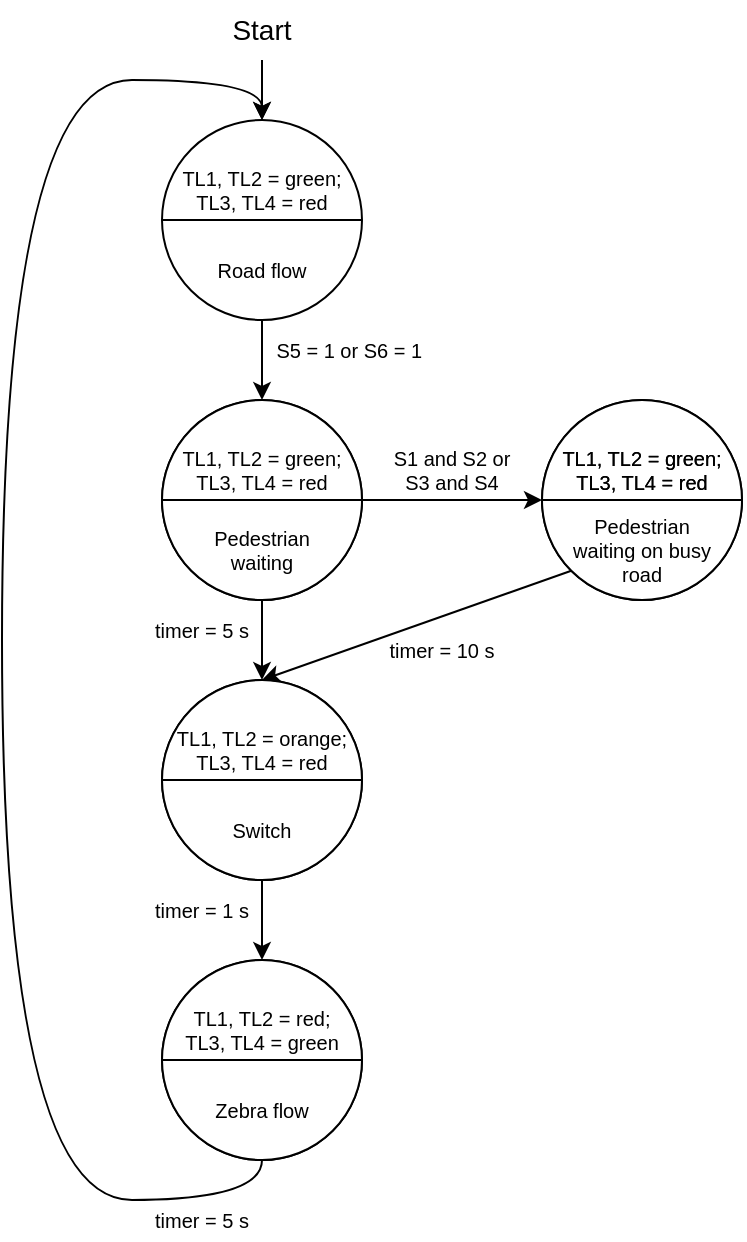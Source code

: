 <mxfile version="18.1.1" type="onedrive" pages="3"><diagram id="1mQ41E-SwZu4FyBeeAj-" name="State diagram"><mxGraphModel grid="1" page="1" gridSize="10" guides="1" tooltips="1" connect="1" arrows="1" fold="1" pageScale="1" pageWidth="850" pageHeight="1100" math="0" shadow="0"><root><mxCell id="0"/><mxCell id="1" parent="0"/><mxCell id="vkfxBcfHSCD5czwBIJNZ-44" value="" style="group" connectable="0" vertex="1" parent="1"><mxGeometry x="340" y="220" width="100" height="100" as="geometry"/></mxCell><mxCell id="vkfxBcfHSCD5czwBIJNZ-45" value="" style="ellipse;whiteSpace=wrap;html=1;aspect=fixed;" vertex="1" parent="vkfxBcfHSCD5czwBIJNZ-44"><mxGeometry width="100" height="100" as="geometry"/></mxCell><mxCell id="vkfxBcfHSCD5czwBIJNZ-46" value="" style="endArrow=none;html=1;rounded=0;exitX=0;exitY=0.5;exitDx=0;exitDy=0;entryX=1;entryY=0.5;entryDx=0;entryDy=0;" edge="1" parent="vkfxBcfHSCD5czwBIJNZ-44" source="vkfxBcfHSCD5czwBIJNZ-45" target="vkfxBcfHSCD5czwBIJNZ-45"><mxGeometry width="50" height="50" relative="1" as="geometry"><mxPoint x="15" y="-0.5" as="sourcePoint"/><mxPoint x="85" y="-0.5" as="targetPoint"/></mxGeometry></mxCell><mxCell id="vkfxBcfHSCD5czwBIJNZ-47" value="Default" style="text;html=1;strokeColor=none;fillColor=none;align=center;verticalAlign=middle;whiteSpace=wrap;rounded=0;fontSize=10;" vertex="1" parent="vkfxBcfHSCD5czwBIJNZ-44"><mxGeometry x="20" y="60" width="60" height="30" as="geometry"/></mxCell><mxCell id="vkfxBcfHSCD5czwBIJNZ-49" value="" style="group" connectable="0" vertex="1" parent="vkfxBcfHSCD5czwBIJNZ-44"><mxGeometry width="100" height="100" as="geometry"/></mxCell><mxCell id="vkfxBcfHSCD5czwBIJNZ-50" value="" style="ellipse;whiteSpace=wrap;html=1;aspect=fixed;" vertex="1" parent="vkfxBcfHSCD5czwBIJNZ-49"><mxGeometry width="100" height="100" as="geometry"/></mxCell><mxCell id="vkfxBcfHSCD5czwBIJNZ-52" value="Pedestrian waiting on busy road" style="text;html=1;strokeColor=none;fillColor=none;align=center;verticalAlign=middle;whiteSpace=wrap;rounded=0;fontSize=10;" vertex="1" parent="vkfxBcfHSCD5czwBIJNZ-49"><mxGeometry x="10" y="60" width="80" height="30" as="geometry"/></mxCell><mxCell id="vkfxBcfHSCD5czwBIJNZ-51" value="" style="endArrow=none;html=1;rounded=0;exitX=0;exitY=0.5;exitDx=0;exitDy=0;entryX=1;entryY=0.5;entryDx=0;entryDy=0;" edge="1" parent="vkfxBcfHSCD5czwBIJNZ-49" source="vkfxBcfHSCD5czwBIJNZ-50" target="vkfxBcfHSCD5czwBIJNZ-50"><mxGeometry width="50" height="50" relative="1" as="geometry"><mxPoint x="15" y="-0.5" as="sourcePoint"/><mxPoint x="85" y="-0.5" as="targetPoint"/></mxGeometry></mxCell><mxCell id="vkfxBcfHSCD5czwBIJNZ-53" value="TL1, TL2 = green;&lt;br&gt;TL3, TL4 = red" style="text;html=1;strokeColor=none;fillColor=none;align=center;verticalAlign=middle;whiteSpace=wrap;rounded=0;fontSize=10;" vertex="1" parent="vkfxBcfHSCD5czwBIJNZ-49"><mxGeometry y="20" width="100" height="30" as="geometry"/></mxCell><mxCell id="vkfxBcfHSCD5czwBIJNZ-48" value="TL1, TL2 = green;&lt;br&gt;TL3, TL4 = red" style="text;html=1;strokeColor=none;fillColor=none;align=center;verticalAlign=middle;whiteSpace=wrap;rounded=0;fontSize=10;" vertex="1" parent="vkfxBcfHSCD5czwBIJNZ-44"><mxGeometry y="20" width="100" height="30" as="geometry"/></mxCell><mxCell id="vkfxBcfHSCD5czwBIJNZ-4" style="rounded=0;orthogonalLoop=1;jettySize=auto;html=1;entryX=0.5;entryY=0;entryDx=0;entryDy=0;fontSize=14;" edge="1" parent="1" source="vkfxBcfHSCD5czwBIJNZ-3" target="vkfxBcfHSCD5czwBIJNZ-1"><mxGeometry relative="1" as="geometry"/></mxCell><mxCell id="vkfxBcfHSCD5czwBIJNZ-3" value="Start" style="text;html=1;strokeColor=none;fillColor=none;align=center;verticalAlign=middle;whiteSpace=wrap;rounded=0;fontSize=14;" vertex="1" parent="1"><mxGeometry x="170" y="20" width="60" height="30" as="geometry"/></mxCell><mxCell id="vkfxBcfHSCD5czwBIJNZ-7" value="" style="group" connectable="0" vertex="1" parent="1"><mxGeometry x="150" y="80" width="100" height="100" as="geometry"/></mxCell><mxCell id="vkfxBcfHSCD5czwBIJNZ-1" value="" style="ellipse;whiteSpace=wrap;html=1;aspect=fixed;" vertex="1" parent="vkfxBcfHSCD5czwBIJNZ-7"><mxGeometry width="100" height="100" as="geometry"/></mxCell><mxCell id="vkfxBcfHSCD5czwBIJNZ-2" value="" style="endArrow=none;html=1;rounded=0;exitX=0;exitY=0.5;exitDx=0;exitDy=0;entryX=1;entryY=0.5;entryDx=0;entryDy=0;" edge="1" parent="vkfxBcfHSCD5czwBIJNZ-7" source="vkfxBcfHSCD5czwBIJNZ-1" target="vkfxBcfHSCD5czwBIJNZ-1"><mxGeometry width="50" height="50" relative="1" as="geometry"><mxPoint x="15" y="-0.5" as="sourcePoint"/><mxPoint x="85" y="-0.5" as="targetPoint"/></mxGeometry></mxCell><mxCell id="vkfxBcfHSCD5czwBIJNZ-5" value="Road flow" style="text;html=1;strokeColor=none;fillColor=none;align=center;verticalAlign=middle;whiteSpace=wrap;rounded=0;fontSize=10;" vertex="1" parent="vkfxBcfHSCD5czwBIJNZ-7"><mxGeometry x="20" y="60" width="60" height="30" as="geometry"/></mxCell><mxCell id="vkfxBcfHSCD5czwBIJNZ-6" value="TL1, TL2 = green;&lt;br&gt;TL3, TL4 = red" style="text;html=1;strokeColor=none;fillColor=none;align=center;verticalAlign=middle;whiteSpace=wrap;rounded=0;fontSize=10;" vertex="1" parent="vkfxBcfHSCD5czwBIJNZ-7"><mxGeometry y="20" width="100" height="30" as="geometry"/></mxCell><mxCell id="vkfxBcfHSCD5czwBIJNZ-8" value="" style="group" connectable="0" vertex="1" parent="1"><mxGeometry x="150" y="360" width="100" height="100" as="geometry"/></mxCell><mxCell id="vkfxBcfHSCD5czwBIJNZ-9" value="" style="ellipse;whiteSpace=wrap;html=1;aspect=fixed;" vertex="1" parent="vkfxBcfHSCD5czwBIJNZ-8"><mxGeometry width="100" height="100" as="geometry"/></mxCell><mxCell id="vkfxBcfHSCD5czwBIJNZ-10" value="" style="endArrow=none;html=1;rounded=0;exitX=0;exitY=0.5;exitDx=0;exitDy=0;entryX=1;entryY=0.5;entryDx=0;entryDy=0;" edge="1" parent="vkfxBcfHSCD5czwBIJNZ-8" source="vkfxBcfHSCD5czwBIJNZ-9" target="vkfxBcfHSCD5czwBIJNZ-9"><mxGeometry width="50" height="50" relative="1" as="geometry"><mxPoint x="15" y="-0.5" as="sourcePoint"/><mxPoint x="85" y="-0.5" as="targetPoint"/></mxGeometry></mxCell><mxCell id="vkfxBcfHSCD5czwBIJNZ-11" value="Default" style="text;html=1;strokeColor=none;fillColor=none;align=center;verticalAlign=middle;whiteSpace=wrap;rounded=0;fontSize=10;" vertex="1" parent="vkfxBcfHSCD5czwBIJNZ-8"><mxGeometry x="20" y="60" width="60" height="30" as="geometry"/></mxCell><mxCell id="vkfxBcfHSCD5czwBIJNZ-12" value="TL1, TL2 = green;&lt;br&gt;TL3, TL4 = red" style="text;html=1;strokeColor=none;fillColor=none;align=center;verticalAlign=middle;whiteSpace=wrap;rounded=0;fontSize=10;" vertex="1" parent="vkfxBcfHSCD5czwBIJNZ-8"><mxGeometry y="20" width="100" height="30" as="geometry"/></mxCell><mxCell id="vkfxBcfHSCD5czwBIJNZ-16" value="" style="group" connectable="0" vertex="1" parent="vkfxBcfHSCD5czwBIJNZ-8"><mxGeometry width="100" height="100" as="geometry"/></mxCell><mxCell id="vkfxBcfHSCD5czwBIJNZ-17" value="" style="ellipse;whiteSpace=wrap;html=1;aspect=fixed;" vertex="1" parent="vkfxBcfHSCD5czwBIJNZ-16"><mxGeometry width="100" height="100" as="geometry"/></mxCell><mxCell id="vkfxBcfHSCD5czwBIJNZ-18" value="" style="endArrow=none;html=1;rounded=0;exitX=0;exitY=0.5;exitDx=0;exitDy=0;entryX=1;entryY=0.5;entryDx=0;entryDy=0;" edge="1" parent="vkfxBcfHSCD5czwBIJNZ-16" source="vkfxBcfHSCD5czwBIJNZ-17" target="vkfxBcfHSCD5czwBIJNZ-17"><mxGeometry width="50" height="50" relative="1" as="geometry"><mxPoint x="15" y="-0.5" as="sourcePoint"/><mxPoint x="85" y="-0.5" as="targetPoint"/></mxGeometry></mxCell><mxCell id="vkfxBcfHSCD5czwBIJNZ-19" value="Switch" style="text;html=1;strokeColor=none;fillColor=none;align=center;verticalAlign=middle;whiteSpace=wrap;rounded=0;fontSize=10;" vertex="1" parent="vkfxBcfHSCD5czwBIJNZ-16"><mxGeometry x="10" y="60" width="80" height="30" as="geometry"/></mxCell><mxCell id="vkfxBcfHSCD5czwBIJNZ-20" value="TL1, TL2 = orange;&lt;br&gt;TL3, TL4 = red" style="text;html=1;strokeColor=none;fillColor=none;align=center;verticalAlign=middle;whiteSpace=wrap;rounded=0;fontSize=10;" vertex="1" parent="vkfxBcfHSCD5czwBIJNZ-16"><mxGeometry y="20" width="100" height="30" as="geometry"/></mxCell><mxCell id="vkfxBcfHSCD5czwBIJNZ-62" style="edgeStyle=none;rounded=0;orthogonalLoop=1;jettySize=auto;html=1;exitX=0;exitY=0;exitDx=0;exitDy=0;entryX=0.5;entryY=0;entryDx=0;entryDy=0;fontSize=10;" edge="1" parent="1" source="vkfxBcfHSCD5czwBIJNZ-21" target="vkfxBcfHSCD5czwBIJNZ-40"><mxGeometry relative="1" as="geometry"/></mxCell><mxCell id="vkfxBcfHSCD5czwBIJNZ-21" value="S5 = 1 or S6 = 1&amp;nbsp;" style="text;html=1;strokeColor=none;fillColor=none;align=center;verticalAlign=middle;whiteSpace=wrap;rounded=0;fontSize=10;" vertex="1" parent="1"><mxGeometry x="200" y="180" width="90" height="30" as="geometry"/></mxCell><mxCell id="vkfxBcfHSCD5czwBIJNZ-22" value="" style="group" connectable="0" vertex="1" parent="1"><mxGeometry x="150" y="500" width="100" height="100" as="geometry"/></mxCell><mxCell id="vkfxBcfHSCD5czwBIJNZ-23" value="" style="ellipse;whiteSpace=wrap;html=1;aspect=fixed;" vertex="1" parent="vkfxBcfHSCD5czwBIJNZ-22"><mxGeometry width="100" height="100" as="geometry"/></mxCell><mxCell id="vkfxBcfHSCD5czwBIJNZ-24" value="" style="endArrow=none;html=1;rounded=0;exitX=0;exitY=0.5;exitDx=0;exitDy=0;entryX=1;entryY=0.5;entryDx=0;entryDy=0;" edge="1" parent="vkfxBcfHSCD5czwBIJNZ-22" source="vkfxBcfHSCD5czwBIJNZ-23" target="vkfxBcfHSCD5czwBIJNZ-23"><mxGeometry width="50" height="50" relative="1" as="geometry"><mxPoint x="15" y="-0.5" as="sourcePoint"/><mxPoint x="85" y="-0.5" as="targetPoint"/></mxGeometry></mxCell><mxCell id="vkfxBcfHSCD5czwBIJNZ-25" value="Default" style="text;html=1;strokeColor=none;fillColor=none;align=center;verticalAlign=middle;whiteSpace=wrap;rounded=0;fontSize=10;" vertex="1" parent="vkfxBcfHSCD5czwBIJNZ-22"><mxGeometry x="20" y="60" width="60" height="30" as="geometry"/></mxCell><mxCell id="vkfxBcfHSCD5czwBIJNZ-26" value="TL1, TL2 = green;&lt;br&gt;TL3, TL4 = red" style="text;html=1;strokeColor=none;fillColor=none;align=center;verticalAlign=middle;whiteSpace=wrap;rounded=0;fontSize=10;" vertex="1" parent="vkfxBcfHSCD5czwBIJNZ-22"><mxGeometry y="20" width="100" height="30" as="geometry"/></mxCell><mxCell id="vkfxBcfHSCD5czwBIJNZ-27" value="" style="group" connectable="0" vertex="1" parent="vkfxBcfHSCD5czwBIJNZ-22"><mxGeometry width="100" height="100" as="geometry"/></mxCell><mxCell id="vkfxBcfHSCD5czwBIJNZ-28" value="" style="ellipse;whiteSpace=wrap;html=1;aspect=fixed;" vertex="1" parent="vkfxBcfHSCD5czwBIJNZ-27"><mxGeometry width="100" height="100" as="geometry"/></mxCell><mxCell id="vkfxBcfHSCD5czwBIJNZ-29" value="" style="endArrow=none;html=1;rounded=0;exitX=0;exitY=0.5;exitDx=0;exitDy=0;entryX=1;entryY=0.5;entryDx=0;entryDy=0;" edge="1" parent="vkfxBcfHSCD5czwBIJNZ-27" source="vkfxBcfHSCD5czwBIJNZ-28" target="vkfxBcfHSCD5czwBIJNZ-28"><mxGeometry width="50" height="50" relative="1" as="geometry"><mxPoint x="15" y="-0.5" as="sourcePoint"/><mxPoint x="85" y="-0.5" as="targetPoint"/></mxGeometry></mxCell><mxCell id="vkfxBcfHSCD5czwBIJNZ-30" value="Zebra flow" style="text;html=1;strokeColor=none;fillColor=none;align=center;verticalAlign=middle;whiteSpace=wrap;rounded=0;fontSize=10;" vertex="1" parent="vkfxBcfHSCD5czwBIJNZ-27"><mxGeometry x="10" y="60" width="80" height="30" as="geometry"/></mxCell><mxCell id="vkfxBcfHSCD5czwBIJNZ-31" value="TL1, TL2 = red;&lt;br&gt;TL3, TL4 = green" style="text;html=1;strokeColor=none;fillColor=none;align=center;verticalAlign=middle;whiteSpace=wrap;rounded=0;fontSize=10;" vertex="1" parent="vkfxBcfHSCD5czwBIJNZ-27"><mxGeometry y="20" width="100" height="30" as="geometry"/></mxCell><mxCell id="vkfxBcfHSCD5czwBIJNZ-32" style="edgeStyle=none;rounded=0;orthogonalLoop=1;jettySize=auto;html=1;entryX=0.5;entryY=0;entryDx=0;entryDy=0;fontSize=10;" edge="1" parent="1" source="vkfxBcfHSCD5czwBIJNZ-17" target="vkfxBcfHSCD5czwBIJNZ-28"><mxGeometry relative="1" as="geometry"/></mxCell><mxCell id="vkfxBcfHSCD5czwBIJNZ-33" value="timer = 1 s" style="text;html=1;strokeColor=none;fillColor=none;align=center;verticalAlign=middle;whiteSpace=wrap;rounded=0;fontSize=10;" vertex="1" parent="1"><mxGeometry x="140" y="460" width="60" height="30" as="geometry"/></mxCell><mxCell id="vkfxBcfHSCD5czwBIJNZ-34" value="" style="group" connectable="0" vertex="1" parent="1"><mxGeometry x="150" y="220" width="100" height="100" as="geometry"/></mxCell><mxCell id="vkfxBcfHSCD5czwBIJNZ-35" value="" style="ellipse;whiteSpace=wrap;html=1;aspect=fixed;" vertex="1" parent="vkfxBcfHSCD5czwBIJNZ-34"><mxGeometry width="100" height="100" as="geometry"/></mxCell><mxCell id="vkfxBcfHSCD5czwBIJNZ-36" value="" style="endArrow=none;html=1;rounded=0;exitX=0;exitY=0.5;exitDx=0;exitDy=0;entryX=1;entryY=0.5;entryDx=0;entryDy=0;" edge="1" parent="vkfxBcfHSCD5czwBIJNZ-34" source="vkfxBcfHSCD5czwBIJNZ-35" target="vkfxBcfHSCD5czwBIJNZ-35"><mxGeometry width="50" height="50" relative="1" as="geometry"><mxPoint x="15" y="-0.5" as="sourcePoint"/><mxPoint x="85" y="-0.5" as="targetPoint"/></mxGeometry></mxCell><mxCell id="vkfxBcfHSCD5czwBIJNZ-37" value="Default" style="text;html=1;strokeColor=none;fillColor=none;align=center;verticalAlign=middle;whiteSpace=wrap;rounded=0;fontSize=10;" vertex="1" parent="vkfxBcfHSCD5czwBIJNZ-34"><mxGeometry x="20" y="60" width="60" height="30" as="geometry"/></mxCell><mxCell id="vkfxBcfHSCD5czwBIJNZ-38" value="TL1, TL2 = green;&lt;br&gt;TL3, TL4 = red" style="text;html=1;strokeColor=none;fillColor=none;align=center;verticalAlign=middle;whiteSpace=wrap;rounded=0;fontSize=10;" vertex="1" parent="vkfxBcfHSCD5czwBIJNZ-34"><mxGeometry y="20" width="100" height="30" as="geometry"/></mxCell><mxCell id="vkfxBcfHSCD5czwBIJNZ-39" value="" style="group" connectable="0" vertex="1" parent="vkfxBcfHSCD5czwBIJNZ-34"><mxGeometry width="100" height="100" as="geometry"/></mxCell><mxCell id="vkfxBcfHSCD5czwBIJNZ-40" value="" style="ellipse;whiteSpace=wrap;html=1;aspect=fixed;" vertex="1" parent="vkfxBcfHSCD5czwBIJNZ-39"><mxGeometry width="100" height="100" as="geometry"/></mxCell><mxCell id="vkfxBcfHSCD5czwBIJNZ-41" value="" style="endArrow=none;html=1;rounded=0;exitX=0;exitY=0.5;exitDx=0;exitDy=0;entryX=1;entryY=0.5;entryDx=0;entryDy=0;" edge="1" parent="vkfxBcfHSCD5czwBIJNZ-39" source="vkfxBcfHSCD5czwBIJNZ-40" target="vkfxBcfHSCD5czwBIJNZ-40"><mxGeometry width="50" height="50" relative="1" as="geometry"><mxPoint x="15" y="-0.5" as="sourcePoint"/><mxPoint x="85" y="-0.5" as="targetPoint"/></mxGeometry></mxCell><mxCell id="vkfxBcfHSCD5czwBIJNZ-42" value="Pedestrian waiting" style="text;html=1;strokeColor=none;fillColor=none;align=center;verticalAlign=middle;whiteSpace=wrap;rounded=0;fontSize=10;" vertex="1" parent="vkfxBcfHSCD5czwBIJNZ-39"><mxGeometry x="10" y="60" width="80" height="30" as="geometry"/></mxCell><mxCell id="vkfxBcfHSCD5czwBIJNZ-43" value="TL1, TL2 = green;&lt;br&gt;TL3, TL4 = red" style="text;html=1;strokeColor=none;fillColor=none;align=center;verticalAlign=middle;whiteSpace=wrap;rounded=0;fontSize=10;" vertex="1" parent="vkfxBcfHSCD5czwBIJNZ-39"><mxGeometry y="20" width="100" height="30" as="geometry"/></mxCell><mxCell id="vkfxBcfHSCD5czwBIJNZ-54" style="edgeStyle=none;rounded=0;orthogonalLoop=1;jettySize=auto;html=1;exitX=1;exitY=1;exitDx=0;exitDy=0;entryX=0;entryY=1;entryDx=0;entryDy=0;fontSize=10;" edge="1" parent="1" source="vkfxBcfHSCD5czwBIJNZ-43" target="vkfxBcfHSCD5czwBIJNZ-53"><mxGeometry relative="1" as="geometry"/></mxCell><mxCell id="vkfxBcfHSCD5czwBIJNZ-56" style="edgeStyle=none;rounded=0;orthogonalLoop=1;jettySize=auto;html=1;exitX=0;exitY=1;exitDx=0;exitDy=0;entryX=0.5;entryY=0;entryDx=0;entryDy=0;fontSize=10;" edge="1" parent="1" source="vkfxBcfHSCD5czwBIJNZ-50" target="vkfxBcfHSCD5czwBIJNZ-17"><mxGeometry relative="1" as="geometry"/></mxCell><mxCell id="vkfxBcfHSCD5czwBIJNZ-57" style="edgeStyle=none;rounded=0;orthogonalLoop=1;jettySize=auto;html=1;entryX=0.5;entryY=0;entryDx=0;entryDy=0;fontSize=10;" edge="1" parent="1" source="vkfxBcfHSCD5czwBIJNZ-40" target="vkfxBcfHSCD5czwBIJNZ-17"><mxGeometry relative="1" as="geometry"/></mxCell><mxCell id="vkfxBcfHSCD5czwBIJNZ-58" value="timer = 5 s" style="text;html=1;strokeColor=none;fillColor=none;align=center;verticalAlign=middle;whiteSpace=wrap;rounded=0;fontSize=10;" vertex="1" parent="1"><mxGeometry x="140" y="320" width="60" height="30" as="geometry"/></mxCell><mxCell id="vkfxBcfHSCD5czwBIJNZ-60" value="timer = 10 s" style="text;html=1;strokeColor=none;fillColor=none;align=center;verticalAlign=middle;whiteSpace=wrap;rounded=0;fontSize=10;" vertex="1" parent="1"><mxGeometry x="260" y="330" width="60" height="30" as="geometry"/></mxCell><mxCell id="vkfxBcfHSCD5czwBIJNZ-61" value="S1 and S2 or&lt;br&gt;S3 and S4" style="text;html=1;strokeColor=none;fillColor=none;align=center;verticalAlign=middle;whiteSpace=wrap;rounded=0;fontSize=10;" vertex="1" parent="1"><mxGeometry x="250" y="240" width="90" height="30" as="geometry"/></mxCell><mxCell id="vkfxBcfHSCD5czwBIJNZ-64" style="edgeStyle=orthogonalEdgeStyle;rounded=0;orthogonalLoop=1;jettySize=auto;html=1;fontSize=10;curved=1;entryX=0.5;entryY=0;entryDx=0;entryDy=0;" edge="1" parent="1" source="vkfxBcfHSCD5czwBIJNZ-28" target="vkfxBcfHSCD5czwBIJNZ-1"><mxGeometry relative="1" as="geometry"><mxPoint x="160" y="710" as="targetPoint"/><Array as="points"><mxPoint x="200" y="620"/><mxPoint x="70" y="620"/><mxPoint x="70" y="60"/><mxPoint x="200" y="60"/></Array></mxGeometry></mxCell><mxCell id="vkfxBcfHSCD5czwBIJNZ-65" value="timer = 5 s" style="text;html=1;strokeColor=none;fillColor=none;align=center;verticalAlign=middle;whiteSpace=wrap;rounded=0;fontSize=10;" vertex="1" parent="1"><mxGeometry x="140" y="620" width="60" height="20" as="geometry"/></mxCell></root></mxGraphModel></diagram><diagram id="FcjxEbmO9l5ZmpQsMsGG" name="Basys-Architecture"><mxGraphModel grid="1" page="1" gridSize="10" guides="1" tooltips="1" connect="1" arrows="1" fold="1" pageScale="1" pageWidth="850" pageHeight="1100" math="0" shadow="0"><root><mxCell id="0"/><mxCell id="1" parent="0"/><mxCell id="dDjGGE2N7VnLe05K8Nga-1" value="" style="rounded=0;whiteSpace=wrap;html=1;fillColor=#E6E6E6;" vertex="1" parent="1"><mxGeometry x="60" y="60" width="150" height="30" as="geometry"/></mxCell><mxCell id="dDjGGE2N7VnLe05K8Nga-2" value="Encoder" style="text;html=1;strokeColor=none;fillColor=none;align=center;verticalAlign=middle;whiteSpace=wrap;rounded=0;fontSize=14;fontStyle=1" vertex="1" parent="1"><mxGeometry x="100" y="60" width="60" height="30" as="geometry"/></mxCell><mxCell id="-eLwJwQIkPJeN4NB3Rm4-1" style="edgeStyle=orthogonalEdgeStyle;rounded=0;orthogonalLoop=1;jettySize=auto;html=1;entryX=0;entryY=1;entryDx=0;entryDy=0;endArrow=none;endFill=0;" edge="1" parent="1" source="dDjGGE2N7VnLe05K8Nga-3" target="weU_a4cP0vQzyIlF30q2-3"><mxGeometry relative="1" as="geometry"><Array as="points"><mxPoint x="280" y="140"/><mxPoint x="280" y="140"/></Array></mxGeometry></mxCell><mxCell id="dDjGGE2N7VnLe05K8Nga-3" value="" style="rounded=0;whiteSpace=wrap;html=1;fontSize=14;fillColor=#FFFFFF;" vertex="1" parent="1"><mxGeometry x="60" y="90" width="150" height="100" as="geometry"/></mxCell><mxCell id="dDjGGE2N7VnLe05K8Nga-6" value="" style="rounded=0;whiteSpace=wrap;html=1;fontSize=12;fillColor=#FFFFFF;" vertex="1" parent="1"><mxGeometry x="60" y="190" width="150" height="40" as="geometry"/></mxCell><mxCell id="dDjGGE2N7VnLe05K8Nga-7" value="&lt;font style=&quot;font-size: 12px&quot;&gt;&lt;i&gt;encode&lt;/i&gt;&lt;/font&gt;" style="text;html=1;strokeColor=none;fillColor=none;align=center;verticalAlign=middle;whiteSpace=wrap;rounded=0;fontSize=14;" vertex="1" parent="1"><mxGeometry x="60" y="200" width="60" height="20" as="geometry"/></mxCell><mxCell id="dDjGGE2N7VnLe05K8Nga-10" value="" style="rounded=0;whiteSpace=wrap;html=1;fillColor=#E6E6E6;" vertex="1" parent="1"><mxGeometry x="530" y="60" width="150" height="30" as="geometry"/></mxCell><mxCell id="dDjGGE2N7VnLe05K8Nga-11" value="Button" style="text;html=1;strokeColor=none;fillColor=none;align=center;verticalAlign=middle;whiteSpace=wrap;rounded=0;fontSize=14;fontStyle=1" vertex="1" parent="1"><mxGeometry x="560" y="60" width="80" height="30" as="geometry"/></mxCell><mxCell id="dDjGGE2N7VnLe05K8Nga-13" value="" style="rounded=0;whiteSpace=wrap;html=1;fontSize=14;fillColor=#FFFFFF;" vertex="1" parent="1"><mxGeometry x="530" y="90" width="150" height="100" as="geometry"/></mxCell><mxCell id="dDjGGE2N7VnLe05K8Nga-14" value="" style="rounded=0;whiteSpace=wrap;html=1;fontSize=12;fillColor=#FFFFFF;" vertex="1" parent="1"><mxGeometry x="530" y="190" width="150" height="40" as="geometry"/></mxCell><mxCell id="dDjGGE2N7VnLe05K8Nga-15" value="&lt;font style=&quot;font-size: 12px&quot;&gt;read&lt;/font&gt;" style="text;html=1;strokeColor=none;fillColor=none;align=center;verticalAlign=middle;whiteSpace=wrap;rounded=0;fontSize=14;fontStyle=2" vertex="1" parent="1"><mxGeometry x="520" y="200" width="60" height="20" as="geometry"/></mxCell><mxCell id="dDjGGE2N7VnLe05K8Nga-25" value="" style="rounded=0;whiteSpace=wrap;html=1;fillColor=#E6E6E6;" vertex="1" parent="1"><mxGeometry x="300" y="60" width="150" height="30" as="geometry"/></mxCell><mxCell id="dDjGGE2N7VnLe05K8Nga-26" value="Main" style="text;html=1;strokeColor=none;fillColor=none;align=center;verticalAlign=middle;whiteSpace=wrap;rounded=0;fontSize=14;fontStyle=1" vertex="1" parent="1"><mxGeometry x="340" y="60" width="60" height="30" as="geometry"/></mxCell><mxCell id="-eLwJwQIkPJeN4NB3Rm4-2" style="edgeStyle=orthogonalEdgeStyle;rounded=0;orthogonalLoop=1;jettySize=auto;html=1;exitX=1;exitY=0.5;exitDx=0;exitDy=0;entryX=0;entryY=0;entryDx=0;entryDy=0;endArrow=none;endFill=0;" edge="1" parent="1" source="dDjGGE2N7VnLe05K8Nga-27" target="dDjGGE2N7VnLe05K8Nga-38"><mxGeometry relative="1" as="geometry"><Array as="points"><mxPoint x="510" y="140"/><mxPoint x="510" y="140"/></Array></mxGeometry></mxCell><mxCell id="dDjGGE2N7VnLe05K8Nga-27" value="" style="rounded=0;whiteSpace=wrap;html=1;fontSize=14;fillColor=#FFFFFF;" vertex="1" parent="1"><mxGeometry x="300" y="90" width="150" height="100" as="geometry"/></mxCell><mxCell id="dDjGGE2N7VnLe05K8Nga-30" value="" style="rounded=0;whiteSpace=wrap;html=1;fontSize=12;fillColor=#FFFFFF;" vertex="1" parent="1"><mxGeometry x="300" y="190" width="150" height="40" as="geometry"/></mxCell><mxCell id="dDjGGE2N7VnLe05K8Nga-31" value="&lt;font style=&quot;font-size: 12px&quot;&gt;sendString&lt;/font&gt;" style="text;html=1;strokeColor=none;fillColor=none;align=center;verticalAlign=middle;whiteSpace=wrap;rounded=0;fontSize=14;fontStyle=2" vertex="1" parent="1"><mxGeometry x="300" y="200" width="80" height="20" as="geometry"/></mxCell><mxCell id="dDjGGE2N7VnLe05K8Nga-35" value="&lt;span style=&quot;font-size: 12px&quot;&gt;register&lt;/span&gt;" style="text;html=1;strokeColor=none;fillColor=none;align=center;verticalAlign=middle;whiteSpace=wrap;rounded=0;fontSize=14;" vertex="1" parent="1"><mxGeometry x="530" y="100" width="60" height="20" as="geometry"/></mxCell><mxCell id="dDjGGE2N7VnLe05K8Nga-36" value="&lt;span style=&quot;font-size: 12px&quot;&gt;index&lt;/span&gt;" style="text;html=1;strokeColor=none;fillColor=none;align=center;verticalAlign=middle;whiteSpace=wrap;rounded=0;fontSize=14;" vertex="1" parent="1"><mxGeometry x="530" y="120" width="50" height="20" as="geometry"/></mxCell><mxCell id="dDjGGE2N7VnLe05K8Nga-38" value="&lt;span style=&quot;font-size: 12px&quot;&gt;debounceTime&lt;/span&gt;" style="text;html=1;strokeColor=none;fillColor=none;align=center;verticalAlign=middle;whiteSpace=wrap;rounded=0;fontSize=14;" vertex="1" parent="1"><mxGeometry x="530" y="140" width="100" height="20" as="geometry"/></mxCell><mxCell id="weU_a4cP0vQzyIlF30q2-1" value="&lt;span style=&quot;font-size: 12px&quot;&gt;btns&lt;/span&gt;" style="text;html=1;strokeColor=none;fillColor=none;align=center;verticalAlign=middle;whiteSpace=wrap;rounded=0;fontSize=14;" vertex="1" parent="1"><mxGeometry x="300" y="100" width="40" height="20" as="geometry"/></mxCell><mxCell id="weU_a4cP0vQzyIlF30q2-2" value="&lt;span style=&quot;font-size: 12px&quot;&gt;encoder&lt;/span&gt;" style="text;html=1;strokeColor=none;fillColor=none;align=center;verticalAlign=middle;whiteSpace=wrap;rounded=0;fontSize=14;" vertex="1" parent="1"><mxGeometry x="300" y="140" width="60" height="20" as="geometry"/></mxCell><mxCell id="weU_a4cP0vQzyIlF30q2-3" value="&lt;span style=&quot;font-size: 12px&quot;&gt;switches&lt;/span&gt;" style="text;html=1;strokeColor=none;fillColor=none;align=center;verticalAlign=middle;whiteSpace=wrap;rounded=0;fontSize=14;" vertex="1" parent="1"><mxGeometry x="300" y="120" width="60" height="20" as="geometry"/></mxCell></root></mxGraphModel></diagram><diagram id="rQYVvVYqPxMENigRPCGB" name="Windows-Architecture"><mxGraphModel grid="1" page="1" gridSize="10" guides="1" tooltips="1" connect="1" arrows="1" fold="1" pageScale="1" pageWidth="850" pageHeight="1100" math="0" shadow="0"><root><mxCell id="0"/><mxCell id="1" parent="0"/><mxCell id="tJCWro0-zP0Z0JojIg9Z-1" value="" style="rounded=0;whiteSpace=wrap;html=1;fillColor=#E6E6E6;" vertex="1" parent="1"><mxGeometry x="610" y="70" width="150" height="30" as="geometry"/></mxCell><mxCell id="tJCWro0-zP0Z0JojIg9Z-2" value="TrafficLight" style="text;html=1;strokeColor=none;fillColor=none;align=center;verticalAlign=middle;whiteSpace=wrap;rounded=0;fontSize=14;fontStyle=1" vertex="1" parent="1"><mxGeometry x="650" y="70" width="60" height="30" as="geometry"/></mxCell><mxCell id="tJCWro0-zP0Z0JojIg9Z-3" value="" style="rounded=0;whiteSpace=wrap;html=1;fontSize=14;fillColor=#FFFFFF;" vertex="1" parent="1"><mxGeometry x="610" y="100" width="150" height="100" as="geometry"/></mxCell><mxCell id="tJCWro0-zP0Z0JojIg9Z-4" value="" style="rounded=0;whiteSpace=wrap;html=1;fontSize=12;fillColor=#FFFFFF;" vertex="1" parent="1"><mxGeometry x="610" y="180" width="150" height="60" as="geometry"/></mxCell><mxCell id="tJCWro0-zP0Z0JojIg9Z-5" value="&lt;font style=&quot;font-size: 12px&quot;&gt;&lt;i&gt;activate&lt;/i&gt;&lt;/font&gt;" style="text;html=1;strokeColor=none;fillColor=none;align=center;verticalAlign=middle;whiteSpace=wrap;rounded=0;fontSize=14;" vertex="1" parent="1"><mxGeometry x="610" y="210" width="60" height="20" as="geometry"/></mxCell><mxCell id="tJCWro0-zP0Z0JojIg9Z-6" value="" style="rounded=0;whiteSpace=wrap;html=1;fillColor=#E6E6E6;" vertex="1" parent="1"><mxGeometry x="380" y="70" width="150" height="30" as="geometry"/></mxCell><mxCell id="tJCWro0-zP0Z0JojIg9Z-7" value="Controller" style="text;html=1;strokeColor=none;fillColor=none;align=center;verticalAlign=middle;whiteSpace=wrap;rounded=0;fontSize=14;fontStyle=1" vertex="1" parent="1"><mxGeometry x="410" y="70" width="80" height="30" as="geometry"/></mxCell><mxCell id="tJCWro0-zP0Z0JojIg9Z-75" style="edgeStyle=orthogonalEdgeStyle;rounded=0;orthogonalLoop=1;jettySize=auto;html=1;entryX=0;entryY=0.5;entryDx=0;entryDy=0;endArrow=none;endFill=0;" edge="1" parent="1" source="tJCWro0-zP0Z0JojIg9Z-8" target="tJCWro0-zP0Z0JojIg9Z-24"><mxGeometry relative="1" as="geometry"/></mxCell><mxCell id="tJCWro0-zP0Z0JojIg9Z-8" value="" style="rounded=0;whiteSpace=wrap;html=1;fontSize=14;fillColor=#FFFFFF;" vertex="1" parent="1"><mxGeometry x="380" y="100" width="150" height="120" as="geometry"/></mxCell><mxCell id="tJCWro0-zP0Z0JojIg9Z-76" style="edgeStyle=orthogonalEdgeStyle;rounded=0;orthogonalLoop=1;jettySize=auto;html=1;exitX=0.5;exitY=1;exitDx=0;exitDy=0;entryX=0;entryY=0.5;entryDx=0;entryDy=0;endArrow=none;endFill=0;" edge="1" parent="1" source="tJCWro0-zP0Z0JojIg9Z-9" target="tJCWro0-zP0Z0JojIg9Z-29"><mxGeometry relative="1" as="geometry"/></mxCell><mxCell id="tJCWro0-zP0Z0JojIg9Z-77" style="edgeStyle=orthogonalEdgeStyle;rounded=0;orthogonalLoop=1;jettySize=auto;html=1;exitX=0.5;exitY=1;exitDx=0;exitDy=0;entryX=0;entryY=0.5;entryDx=0;entryDy=0;endArrow=none;endFill=0;" edge="1" parent="1" source="tJCWro0-zP0Z0JojIg9Z-9" target="tJCWro0-zP0Z0JojIg9Z-50"><mxGeometry relative="1" as="geometry"/></mxCell><mxCell id="tJCWro0-zP0Z0JojIg9Z-9" value="" style="rounded=0;whiteSpace=wrap;html=1;fontSize=12;fillColor=#FFFFFF;" vertex="1" parent="1"><mxGeometry x="380" y="220" width="150" height="70" as="geometry"/></mxCell><mxCell id="tJCWro0-zP0Z0JojIg9Z-10" value="&lt;font style=&quot;font-size: 12px&quot;&gt;crossBtnpressed&lt;/font&gt;" style="text;html=1;strokeColor=none;fillColor=none;align=center;verticalAlign=middle;whiteSpace=wrap;rounded=0;fontSize=14;fontStyle=2" vertex="1" parent="1"><mxGeometry x="380" y="225" width="110" height="20" as="geometry"/></mxCell><mxCell id="tJCWro0-zP0Z0JojIg9Z-11" value="" style="rounded=0;whiteSpace=wrap;html=1;fillColor=#E6E6E6;" vertex="1" parent="1"><mxGeometry x="150" y="70" width="150" height="30" as="geometry"/></mxCell><mxCell id="tJCWro0-zP0Z0JojIg9Z-12" value="Main" style="text;html=1;strokeColor=none;fillColor=none;align=center;verticalAlign=middle;whiteSpace=wrap;rounded=0;fontSize=14;fontStyle=1" vertex="1" parent="1"><mxGeometry x="190" y="70" width="60" height="30" as="geometry"/></mxCell><mxCell id="tJCWro0-zP0Z0JojIg9Z-74" style="edgeStyle=orthogonalEdgeStyle;rounded=0;orthogonalLoop=1;jettySize=auto;html=1;entryX=0;entryY=0;entryDx=0;entryDy=0;endArrow=none;endFill=0;" edge="1" parent="1" source="tJCWro0-zP0Z0JojIg9Z-13" target="tJCWro0-zP0Z0JojIg9Z-18"><mxGeometry relative="1" as="geometry"><Array as="points"><mxPoint x="360" y="150"/><mxPoint x="360" y="150"/></Array></mxGeometry></mxCell><mxCell id="tJCWro0-zP0Z0JojIg9Z-13" value="" style="rounded=0;whiteSpace=wrap;html=1;fontSize=14;fillColor=#FFFFFF;" vertex="1" parent="1"><mxGeometry x="150" y="100" width="150" height="100" as="geometry"/></mxCell><mxCell id="tJCWro0-zP0Z0JojIg9Z-79" style="edgeStyle=orthogonalEdgeStyle;rounded=0;orthogonalLoop=1;jettySize=auto;html=1;exitX=0.5;exitY=1;exitDx=0;exitDy=0;entryX=1;entryY=0.5;entryDx=0;entryDy=0;endArrow=none;endFill=0;" edge="1" parent="1" source="tJCWro0-zP0Z0JojIg9Z-14" target="tJCWro0-zP0Z0JojIg9Z-67"><mxGeometry relative="1" as="geometry"/></mxCell><mxCell id="tJCWro0-zP0Z0JojIg9Z-80" style="edgeStyle=orthogonalEdgeStyle;rounded=0;orthogonalLoop=1;jettySize=auto;html=1;exitX=0.5;exitY=1;exitDx=0;exitDy=0;entryX=1;entryY=0.5;entryDx=0;entryDy=0;endArrow=none;endFill=0;" edge="1" parent="1" source="tJCWro0-zP0Z0JojIg9Z-14" target="tJCWro0-zP0Z0JojIg9Z-62"><mxGeometry relative="1" as="geometry"/></mxCell><mxCell id="tJCWro0-zP0Z0JojIg9Z-14" value="" style="rounded=0;whiteSpace=wrap;html=1;fontSize=12;fillColor=#FFFFFF;" vertex="1" parent="1"><mxGeometry x="150" y="200" width="150" height="60" as="geometry"/></mxCell><mxCell id="tJCWro0-zP0Z0JojIg9Z-15" value="&lt;span style=&quot;font-size: 12px;&quot;&gt;receiveCallback&lt;/span&gt;" style="text;html=1;strokeColor=none;fillColor=none;align=center;verticalAlign=middle;whiteSpace=wrap;rounded=0;fontSize=14;fontStyle=2" vertex="1" parent="1"><mxGeometry x="150" y="210" width="100" height="20" as="geometry"/></mxCell><mxCell id="tJCWro0-zP0Z0JojIg9Z-16" value="&lt;span style=&quot;font-size: 12px&quot;&gt;state&lt;/span&gt;" style="text;html=1;strokeColor=none;fillColor=none;align=center;verticalAlign=middle;whiteSpace=wrap;rounded=0;fontSize=14;" vertex="1" parent="1"><mxGeometry x="380" y="110" width="50" height="20" as="geometry"/></mxCell><mxCell id="tJCWro0-zP0Z0JojIg9Z-17" value="&lt;span style=&quot;font-size: 12px&quot;&gt;trafficLights&lt;/span&gt;" style="text;html=1;strokeColor=none;fillColor=none;align=center;verticalAlign=middle;whiteSpace=wrap;rounded=0;fontSize=14;" vertex="1" parent="1"><mxGeometry x="380" y="130" width="80" height="20" as="geometry"/></mxCell><mxCell id="tJCWro0-zP0Z0JojIg9Z-18" value="&lt;span style=&quot;font-size: 12px&quot;&gt;cameras&lt;/span&gt;" style="text;html=1;strokeColor=none;fillColor=none;align=center;verticalAlign=middle;whiteSpace=wrap;rounded=0;fontSize=14;" vertex="1" parent="1"><mxGeometry x="380" y="150" width="70" height="20" as="geometry"/></mxCell><mxCell id="tJCWro0-zP0Z0JojIg9Z-19" value="&lt;span style=&quot;font-size: 12px;&quot;&gt;uiElements&lt;/span&gt;" style="text;html=1;strokeColor=none;fillColor=none;align=center;verticalAlign=middle;whiteSpace=wrap;rounded=0;fontSize=14;" vertex="1" parent="1"><mxGeometry x="150" y="110" width="80" height="20" as="geometry"/></mxCell><mxCell id="tJCWro0-zP0Z0JojIg9Z-20" value="&lt;span style=&quot;font-size: 12px&quot;&gt;decoder&lt;/span&gt;" style="text;html=1;strokeColor=none;fillColor=none;align=center;verticalAlign=middle;whiteSpace=wrap;rounded=0;fontSize=14;" vertex="1" parent="1"><mxGeometry x="150" y="150" width="60" height="20" as="geometry"/></mxCell><mxCell id="tJCWro0-zP0Z0JojIg9Z-73" style="edgeStyle=orthogonalEdgeStyle;rounded=0;orthogonalLoop=1;jettySize=auto;html=1;exitX=0;exitY=1;exitDx=0;exitDy=0;entryX=1;entryY=0.5;entryDx=0;entryDy=0;endArrow=none;endFill=0;" edge="1" parent="1" source="tJCWro0-zP0Z0JojIg9Z-21" target="tJCWro0-zP0Z0JojIg9Z-38"><mxGeometry relative="1" as="geometry"><Array as="points"><mxPoint x="130" y="150"/><mxPoint x="130" y="150"/></Array></mxGeometry></mxCell><mxCell id="tJCWro0-zP0Z0JojIg9Z-21" value="&lt;span style=&quot;font-size: 12px&quot;&gt;controller&lt;/span&gt;" style="text;html=1;strokeColor=none;fillColor=none;align=center;verticalAlign=middle;whiteSpace=wrap;rounded=0;fontSize=14;" vertex="1" parent="1"><mxGeometry x="150" y="130" width="70" height="20" as="geometry"/></mxCell><mxCell id="tJCWro0-zP0Z0JojIg9Z-22" value="&lt;span style=&quot;font-size: 12px&quot;&gt;color&lt;/span&gt;" style="text;html=1;strokeColor=none;fillColor=none;align=center;verticalAlign=middle;whiteSpace=wrap;rounded=0;fontSize=14;" vertex="1" parent="1"><mxGeometry x="610" y="110" width="50" height="20" as="geometry"/></mxCell><mxCell id="tJCWro0-zP0Z0JojIg9Z-23" value="&lt;span style=&quot;font-size: 12px&quot;&gt;timer&lt;/span&gt;" style="text;html=1;strokeColor=none;fillColor=none;align=center;verticalAlign=middle;whiteSpace=wrap;rounded=0;fontSize=14;" vertex="1" parent="1"><mxGeometry x="610" y="130" width="50" height="20" as="geometry"/></mxCell><mxCell id="tJCWro0-zP0Z0JojIg9Z-24" value="&lt;span style=&quot;font-size: 12px&quot;&gt;period_green&lt;/span&gt;" style="text;html=1;strokeColor=none;fillColor=none;align=center;verticalAlign=middle;whiteSpace=wrap;rounded=0;fontSize=14;" vertex="1" parent="1"><mxGeometry x="610" y="150" width="90" height="20" as="geometry"/></mxCell><mxCell id="tJCWro0-zP0Z0JojIg9Z-26" value="&lt;font style=&quot;font-size: 12px&quot;&gt;&lt;i&gt;doublePeriod&lt;/i&gt;&lt;/font&gt;" style="text;html=1;strokeColor=none;fillColor=none;align=center;verticalAlign=middle;whiteSpace=wrap;rounded=0;fontSize=14;" vertex="1" parent="1"><mxGeometry x="610" y="190" width="90" height="20" as="geometry"/></mxCell><mxCell id="tJCWro0-zP0Z0JojIg9Z-27" value="" style="rounded=0;whiteSpace=wrap;html=1;fillColor=#E6E6E6;" vertex="1" parent="1"><mxGeometry x="610" y="270" width="150" height="30" as="geometry"/></mxCell><mxCell id="tJCWro0-zP0Z0JojIg9Z-28" value="Camera" style="text;html=1;strokeColor=none;fillColor=none;align=center;verticalAlign=middle;whiteSpace=wrap;rounded=0;fontSize=14;fontStyle=1" vertex="1" parent="1"><mxGeometry x="650" y="270" width="60" height="30" as="geometry"/></mxCell><mxCell id="tJCWro0-zP0Z0JojIg9Z-29" value="" style="rounded=0;whiteSpace=wrap;html=1;fontSize=14;fillColor=#FFFFFF;" vertex="1" parent="1"><mxGeometry x="610" y="300" width="150" height="100" as="geometry"/></mxCell><mxCell id="tJCWro0-zP0Z0JojIg9Z-30" value="" style="rounded=0;whiteSpace=wrap;html=1;fontSize=12;fillColor=#FFFFFF;" vertex="1" parent="1"><mxGeometry x="610" y="380" width="150" height="60" as="geometry"/></mxCell><mxCell id="tJCWro0-zP0Z0JojIg9Z-35" value="&lt;font style=&quot;font-size: 12px&quot;&gt;&lt;i&gt;flash&lt;/i&gt;&lt;/font&gt;" style="text;html=1;strokeColor=none;fillColor=none;align=center;verticalAlign=middle;whiteSpace=wrap;rounded=0;fontSize=14;" vertex="1" parent="1"><mxGeometry x="610" y="390" width="50" height="20" as="geometry"/></mxCell><mxCell id="tJCWro0-zP0Z0JojIg9Z-36" value="" style="rounded=0;whiteSpace=wrap;html=1;fillColor=#E6E6E6;" vertex="1" parent="1"><mxGeometry x="-80" y="70" width="150" height="30" as="geometry"/></mxCell><mxCell id="tJCWro0-zP0Z0JojIg9Z-37" value="Decoder" style="text;html=1;strokeColor=none;fillColor=none;align=center;verticalAlign=middle;whiteSpace=wrap;rounded=0;fontSize=14;fontStyle=1" vertex="1" parent="1"><mxGeometry x="-40" y="70" width="60" height="30" as="geometry"/></mxCell><mxCell id="tJCWro0-zP0Z0JojIg9Z-38" value="" style="rounded=0;whiteSpace=wrap;html=1;fontSize=14;fillColor=#FFFFFF;" vertex="1" parent="1"><mxGeometry x="-80" y="100" width="150" height="100" as="geometry"/></mxCell><mxCell id="tJCWro0-zP0Z0JojIg9Z-39" value="" style="rounded=0;whiteSpace=wrap;html=1;fontSize=12;fillColor=#FFFFFF;" vertex="1" parent="1"><mxGeometry x="-80" y="200" width="150" height="40" as="geometry"/></mxCell><mxCell id="tJCWro0-zP0Z0JojIg9Z-40" value="&lt;font style=&quot;font-size: 12px&quot;&gt;decode&lt;/font&gt;" style="text;html=1;strokeColor=none;fillColor=none;align=center;verticalAlign=middle;whiteSpace=wrap;rounded=0;fontSize=14;fontStyle=2" vertex="1" parent="1"><mxGeometry x="-80" y="210" width="60" height="20" as="geometry"/></mxCell><mxCell id="tJCWro0-zP0Z0JojIg9Z-44" value="&lt;span style=&quot;font-size: 12px&quot;&gt;sensors&lt;/span&gt;" style="text;html=1;strokeColor=none;fillColor=none;align=center;verticalAlign=middle;whiteSpace=wrap;rounded=0;fontSize=14;" vertex="1" parent="1"><mxGeometry x="380" y="170" width="70" height="20" as="geometry"/></mxCell><mxCell id="tJCWro0-zP0Z0JojIg9Z-46" value="&lt;span style=&quot;font-size: 12px;&quot;&gt;coverSensor&lt;/span&gt;" style="text;html=1;strokeColor=none;fillColor=none;align=center;verticalAlign=middle;whiteSpace=wrap;rounded=0;fontSize=14;fontStyle=2" vertex="1" parent="1"><mxGeometry x="380" y="245" width="90" height="20" as="geometry"/></mxCell><mxCell id="tJCWro0-zP0Z0JojIg9Z-47" value="&lt;span style=&quot;font-size: 12px;&quot;&gt;uncoverSensor&lt;/span&gt;" style="text;html=1;strokeColor=none;fillColor=none;align=center;verticalAlign=middle;whiteSpace=wrap;rounded=0;fontSize=14;fontStyle=2" vertex="1" parent="1"><mxGeometry x="380" y="265" width="100" height="20" as="geometry"/></mxCell><mxCell id="tJCWro0-zP0Z0JojIg9Z-48" value="" style="rounded=0;whiteSpace=wrap;html=1;fillColor=#E6E6E6;" vertex="1" parent="1"><mxGeometry x="610" y="470" width="150" height="30" as="geometry"/></mxCell><mxCell id="tJCWro0-zP0Z0JojIg9Z-49" value="Sensor" style="text;html=1;strokeColor=none;fillColor=none;align=center;verticalAlign=middle;whiteSpace=wrap;rounded=0;fontSize=14;fontStyle=1" vertex="1" parent="1"><mxGeometry x="650" y="470" width="60" height="30" as="geometry"/></mxCell><mxCell id="tJCWro0-zP0Z0JojIg9Z-50" value="" style="rounded=0;whiteSpace=wrap;html=1;fontSize=14;fillColor=#FFFFFF;" vertex="1" parent="1"><mxGeometry x="610" y="500" width="150" height="100" as="geometry"/></mxCell><mxCell id="tJCWro0-zP0Z0JojIg9Z-51" value="" style="rounded=0;whiteSpace=wrap;html=1;fontSize=12;fillColor=#FFFFFF;" vertex="1" parent="1"><mxGeometry x="610" y="580" width="150" height="60" as="geometry"/></mxCell><mxCell id="tJCWro0-zP0Z0JojIg9Z-52" value="&lt;font style=&quot;font-size: 12px&quot;&gt;&lt;i&gt;cover&lt;/i&gt;&lt;/font&gt;" style="text;html=1;strokeColor=none;fillColor=none;align=center;verticalAlign=middle;whiteSpace=wrap;rounded=0;fontSize=14;" vertex="1" parent="1"><mxGeometry x="610" y="590" width="50" height="20" as="geometry"/></mxCell><mxCell id="tJCWro0-zP0Z0JojIg9Z-53" value="&lt;font style=&quot;font-size: 12px&quot;&gt;&lt;i&gt;uncover&lt;/i&gt;&lt;/font&gt;" style="text;html=1;strokeColor=none;fillColor=none;align=center;verticalAlign=middle;whiteSpace=wrap;rounded=0;fontSize=14;" vertex="1" parent="1"><mxGeometry x="610" y="610" width="60" height="20" as="geometry"/></mxCell><mxCell id="tJCWro0-zP0Z0JojIg9Z-54" value="&lt;span style=&quot;font-size: 12px&quot;&gt;timer_UI&lt;/span&gt;" style="text;html=1;strokeColor=none;fillColor=none;align=center;verticalAlign=middle;whiteSpace=wrap;rounded=0;fontSize=14;" vertex="1" parent="1"><mxGeometry x="150" y="170" width="60" height="20" as="geometry"/></mxCell><mxCell id="tJCWro0-zP0Z0JojIg9Z-56" value="&lt;span style=&quot;font-size: 12px&quot;&gt;covered&lt;/span&gt;" style="text;html=1;strokeColor=none;fillColor=none;align=center;verticalAlign=middle;whiteSpace=wrap;rounded=0;fontSize=14;" vertex="1" parent="1"><mxGeometry x="610" y="510" width="60" height="20" as="geometry"/></mxCell><mxCell id="tJCWro0-zP0Z0JojIg9Z-57" value="&lt;span style=&quot;font-size: 12px&quot;&gt;intervalTime&lt;/span&gt;" style="text;html=1;strokeColor=none;fillColor=none;align=center;verticalAlign=middle;whiteSpace=wrap;rounded=0;fontSize=14;" vertex="1" parent="1"><mxGeometry x="380" y="190" width="90" height="20" as="geometry"/></mxCell><mxCell id="tJCWro0-zP0Z0JojIg9Z-59" value="&lt;span style=&quot;font-size: 12px;&quot;&gt;updateGraphics&lt;/span&gt;" style="text;html=1;strokeColor=none;fillColor=none;align=center;verticalAlign=middle;whiteSpace=wrap;rounded=0;fontSize=14;fontStyle=2" vertex="1" parent="1"><mxGeometry x="150" y="230" width="100" height="20" as="geometry"/></mxCell><mxCell id="tJCWro0-zP0Z0JojIg9Z-60" value="" style="rounded=0;whiteSpace=wrap;html=1;fillColor=#E6E6E6;" vertex="1" parent="1"><mxGeometry x="-80" y="270" width="150" height="30" as="geometry"/></mxCell><mxCell id="tJCWro0-zP0Z0JojIg9Z-61" value="Car" style="text;html=1;strokeColor=none;fillColor=none;align=center;verticalAlign=middle;whiteSpace=wrap;rounded=0;fontSize=14;fontStyle=1" vertex="1" parent="1"><mxGeometry x="-40" y="270" width="60" height="30" as="geometry"/></mxCell><mxCell id="tJCWro0-zP0Z0JojIg9Z-62" value="" style="rounded=0;whiteSpace=wrap;html=1;fontSize=14;fillColor=#FFFFFF;" vertex="1" parent="1"><mxGeometry x="-80" y="300" width="150" height="100" as="geometry"/></mxCell><mxCell id="tJCWro0-zP0Z0JojIg9Z-63" value="" style="rounded=0;whiteSpace=wrap;html=1;fontSize=12;fillColor=#FFFFFF;" vertex="1" parent="1"><mxGeometry x="-80" y="400" width="150" height="40" as="geometry"/></mxCell><mxCell id="tJCWro0-zP0Z0JojIg9Z-64" value="&lt;font style=&quot;font-size: 12px&quot;&gt;move&lt;/font&gt;" style="text;html=1;strokeColor=none;fillColor=none;align=center;verticalAlign=middle;whiteSpace=wrap;rounded=0;fontSize=14;fontStyle=2" vertex="1" parent="1"><mxGeometry x="-80" y="410" width="60" height="20" as="geometry"/></mxCell><mxCell id="tJCWro0-zP0Z0JojIg9Z-65" value="" style="rounded=0;whiteSpace=wrap;html=1;fillColor=#E6E6E6;" vertex="1" parent="1"><mxGeometry x="-80" y="470" width="150" height="30" as="geometry"/></mxCell><mxCell id="tJCWro0-zP0Z0JojIg9Z-66" value="Passenger" style="text;html=1;strokeColor=none;fillColor=none;align=center;verticalAlign=middle;whiteSpace=wrap;rounded=0;fontSize=14;fontStyle=1" vertex="1" parent="1"><mxGeometry x="-40" y="470" width="60" height="30" as="geometry"/></mxCell><mxCell id="tJCWro0-zP0Z0JojIg9Z-67" value="" style="rounded=0;whiteSpace=wrap;html=1;fontSize=14;fillColor=#FFFFFF;" vertex="1" parent="1"><mxGeometry x="-80" y="500" width="150" height="100" as="geometry"/></mxCell><mxCell id="tJCWro0-zP0Z0JojIg9Z-68" value="" style="rounded=0;whiteSpace=wrap;html=1;fontSize=12;fillColor=#FFFFFF;" vertex="1" parent="1"><mxGeometry x="-80" y="600" width="150" height="40" as="geometry"/></mxCell><mxCell id="tJCWro0-zP0Z0JojIg9Z-69" value="&lt;font style=&quot;font-size: 12px&quot;&gt;move&lt;/font&gt;" style="text;html=1;strokeColor=none;fillColor=none;align=center;verticalAlign=middle;whiteSpace=wrap;rounded=0;fontSize=14;fontStyle=2" vertex="1" parent="1"><mxGeometry x="-80" y="610" width="50" height="20" as="geometry"/></mxCell><mxCell id="tJCWro0-zP0Z0JojIg9Z-70" value="&lt;span style=&quot;font-size: 12px;&quot;&gt;position&lt;/span&gt;" style="text;html=1;strokeColor=none;fillColor=none;align=center;verticalAlign=middle;whiteSpace=wrap;rounded=0;fontSize=14;" vertex="1" parent="1"><mxGeometry x="-80" y="310" width="60" height="20" as="geometry"/></mxCell><mxCell id="tJCWro0-zP0Z0JojIg9Z-71" value="&lt;span style=&quot;font-size: 12px;&quot;&gt;position&lt;/span&gt;" style="text;html=1;strokeColor=none;fillColor=none;align=center;verticalAlign=middle;whiteSpace=wrap;rounded=0;fontSize=14;" vertex="1" parent="1"><mxGeometry x="-80" y="510" width="60" height="20" as="geometry"/></mxCell></root></mxGraphModel></diagram></mxfile>